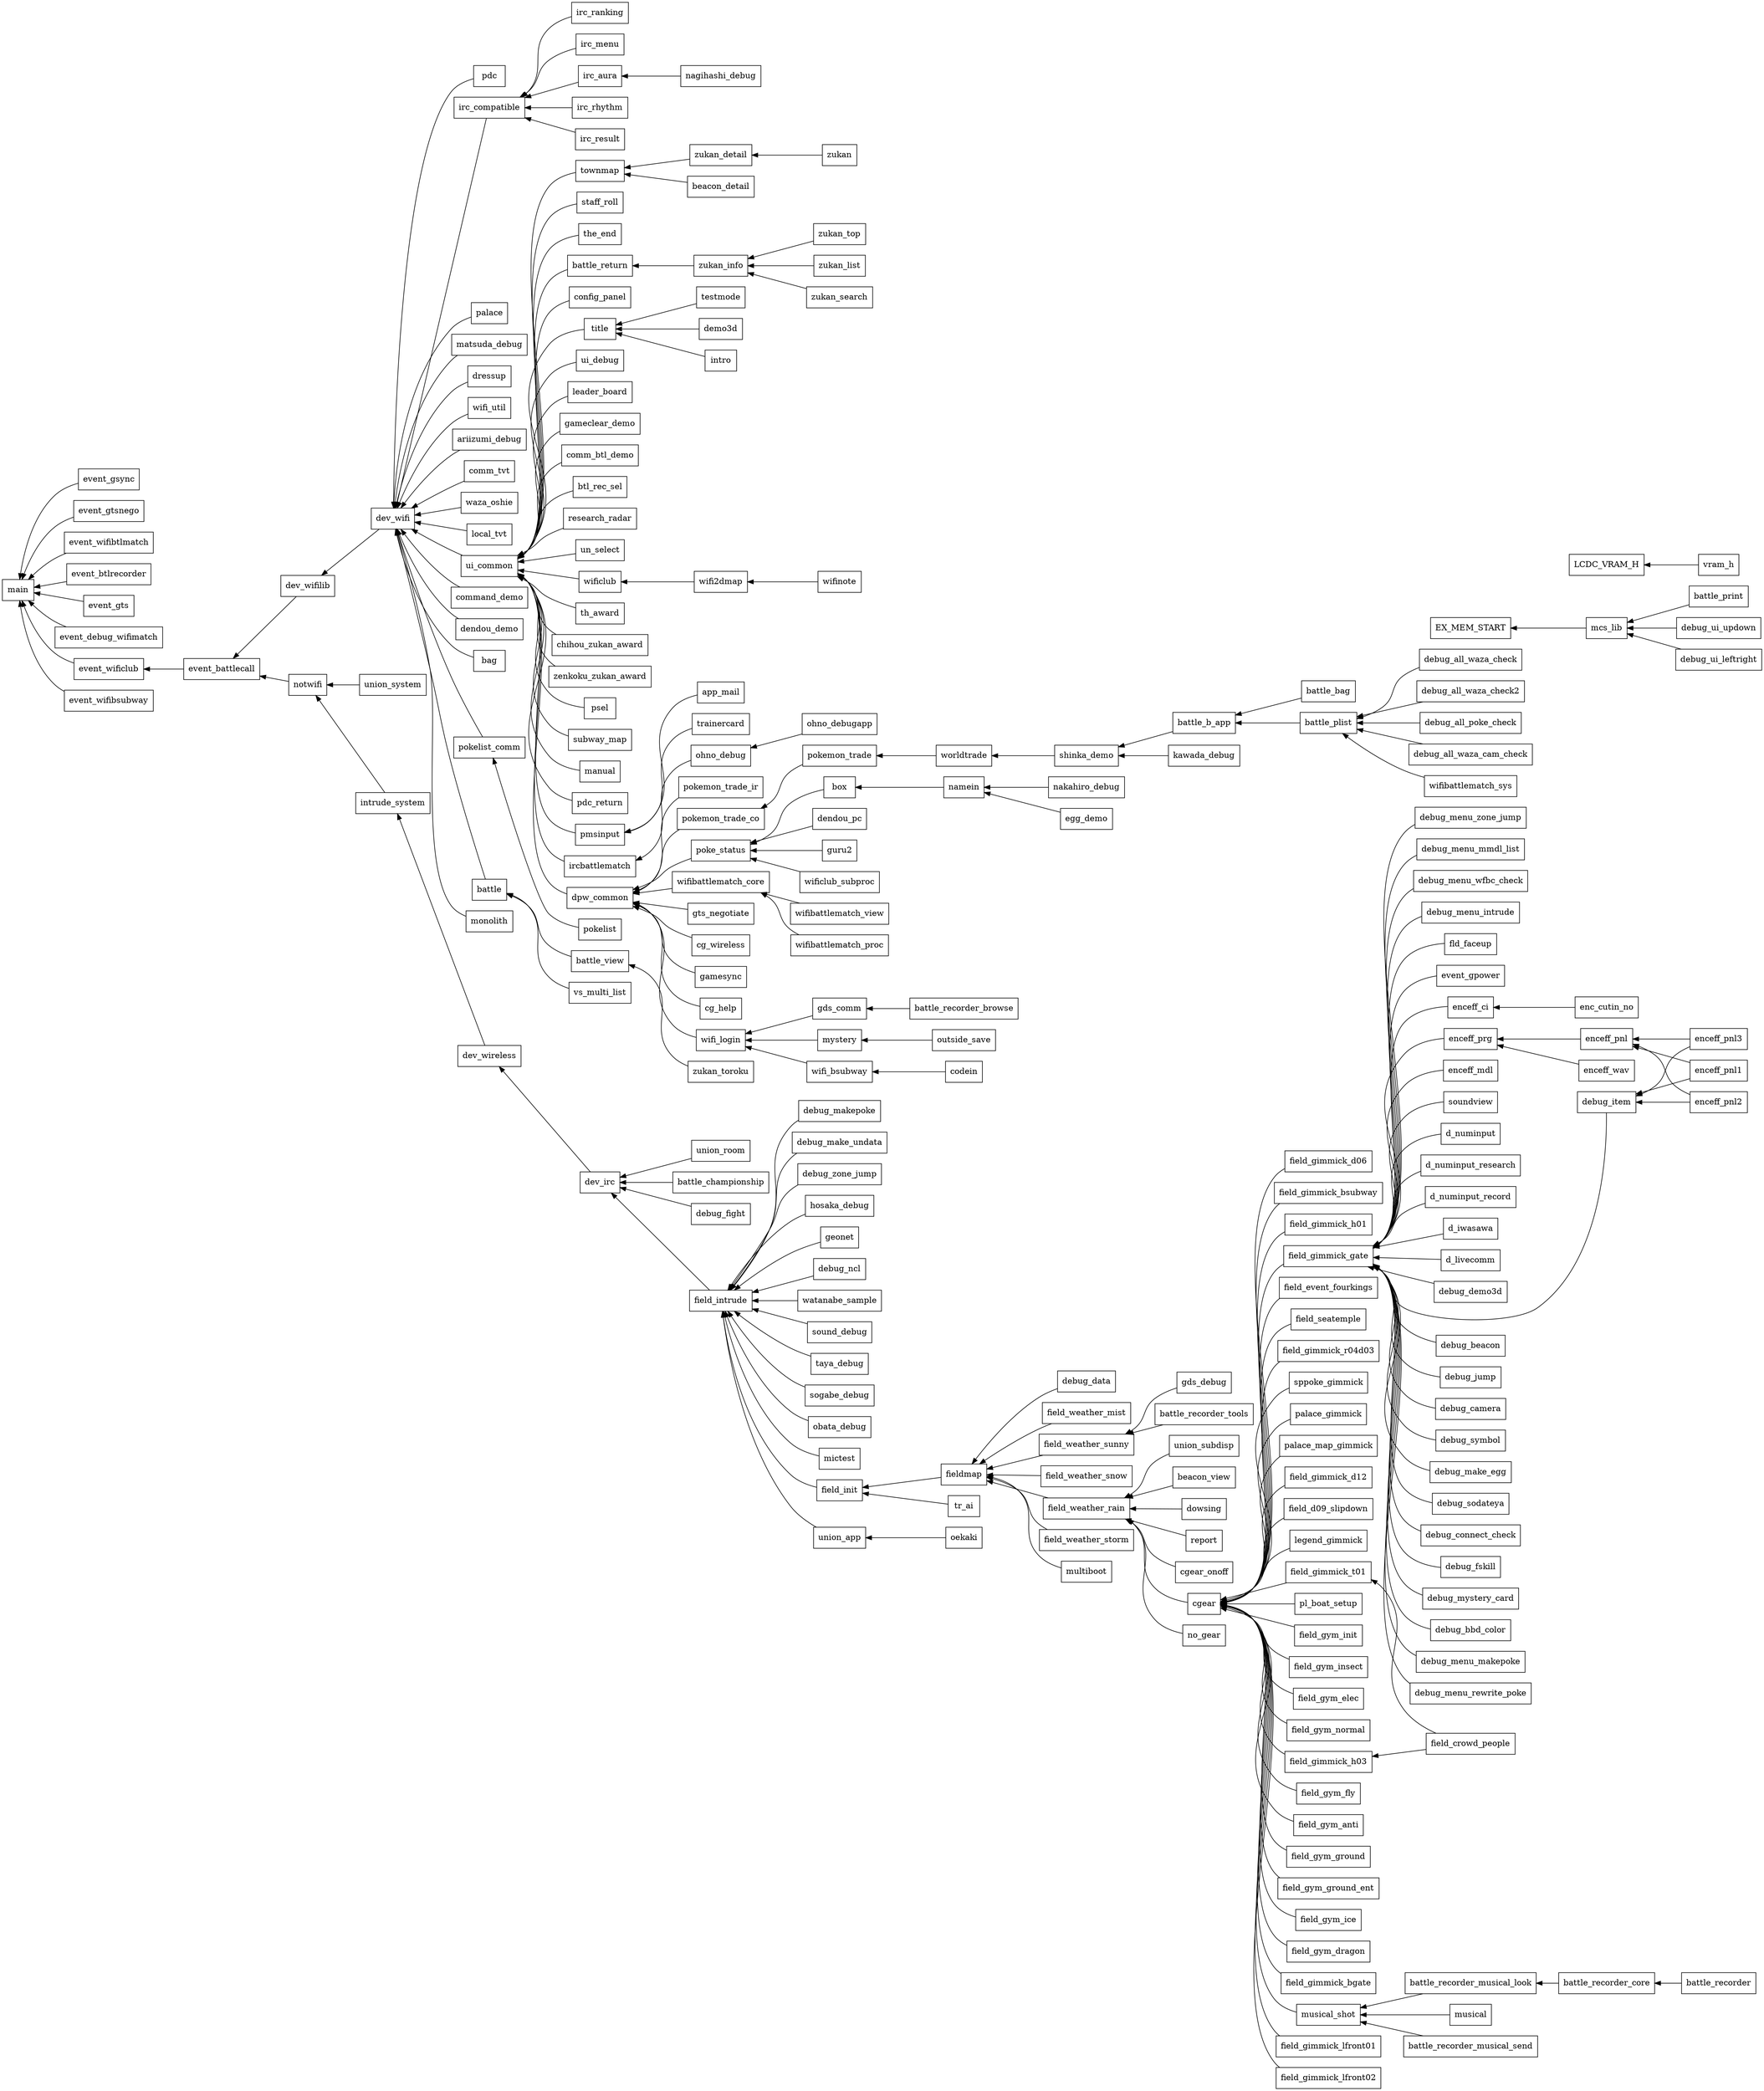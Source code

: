 
digraph G {
	graph [rankdir = RL];
	node [shape = box];
	event_gsync->main;
	event_gtsnego->main;
	event_wifibtlmatch->main;
	event_btlrecorder->main;
	event_gts->main;
	event_debug_wifimatch->main;
	event_wificlub->main;
	event_wifibsubway->main;
	event_battlecall->event_wificlub;
	dev_wifilib->event_battlecall;
	notwifi->event_battlecall;
	dev_wifi->dev_wifilib;
	intrude_system->notwifi;
	union_system->notwifi;
	dev_wireless->intrude_system;
	dev_irc->dev_wireless;
	field_intrude->dev_irc;
	union_room->dev_irc;
	battle_championship->dev_irc;
	debug_fight->dev_irc;
	watanabe_sample->field_intrude;
	sound_debug->field_intrude;
	taya_debug->field_intrude;
	sogabe_debug->field_intrude;
	obata_debug->field_intrude;
	mictest->field_intrude;
	field_init->field_intrude;
	union_app->field_intrude;
	debug_makepoke->field_intrude;
	debug_make_undata->field_intrude;
	debug_zone_jump->field_intrude;
	hosaka_debug->field_intrude;
	geonet->field_intrude;
	debug_ncl->field_intrude;
	fieldmap->field_init;
	tr_ai->field_init;
	oekaki->union_app;
	field_weather_sunny->fieldmap;
	field_weather_snow->fieldmap;
	field_weather_rain->fieldmap;
	field_weather_storm->fieldmap;
	multiboot->fieldmap;
	debug_data->fieldmap;
	field_weather_mist->fieldmap;
	matsuda_debug->dev_wifi;
	dressup->dev_wifi;
	wifi_util->dev_wifi;
	ariizumi_debug->dev_wifi;
	comm_tvt->dev_wifi;
	waza_oshie->dev_wifi;
	local_tvt->dev_wifi;
	ui_common->dev_wifi;
	command_demo->dev_wifi;
	dendou_demo->dev_wifi;
	bag->dev_wifi;
	pokelist_comm->dev_wifi;
	battle->dev_wifi;
	monolith->dev_wifi;
	pdc->dev_wifi;
	irc_compatible->dev_wifi;
	palace->dev_wifi;
	ircbattlematch->ui_common;
	dpw_common->ui_common;
	townmap->ui_common;
	staff_roll->ui_common;
	the_end->ui_common;
	battle_return->ui_common;
	config_panel->ui_common;
	title->ui_common;
	ui_debug->ui_common;
	leader_board->ui_common;
	gameclear_demo->ui_common;
	comm_btl_demo->ui_common;
	btl_rec_sel->ui_common;
	research_radar->ui_common;
	un_select->ui_common;
	wificlub->ui_common;
	th_award->ui_common;
	chihou_zukan_award->ui_common;
	zenkoku_zukan_award->ui_common;
	psel->ui_common;
	subway_map->ui_common;
	manual->ui_common;
	pdc_return->ui_common;
	pmsinput->ui_common;
	pokelist->pokelist_comm;
	battle_view->battle;
	vs_multi_list->battle;
	irc_result->irc_compatible;
	irc_ranking->irc_compatible;
	irc_menu->irc_compatible;
	irc_aura->irc_compatible;
	irc_rhythm->irc_compatible;
	nagihashi_debug->irc_aura;
	ohno_debug->ircbattlematch;
	poke_status->dpw_common;
	wifibattlematch_core->dpw_common;
	gts_negotiate->dpw_common;
	cg_wireless->dpw_common;
	gamesync->dpw_common;
	cg_help->dpw_common;
	wifi_login->dpw_common;
	pokemon_trade_ir->dpw_common;
	pokemon_trade_co->dpw_common;
	beacon_detail->townmap;
	zukan_detail->townmap;
	zukan_info->battle_return;
	intro->title;
	testmode->title;
	demo3d->title;
	wifi2dmap->wificlub;
	app_mail->pmsinput;
	trainercard->pmsinput;
	zukan_search->zukan_info;
	zukan_top->zukan_info;
	zukan_list->zukan_info;
	ohno_debugapp->ohno_debug;
	zukan->zukan_detail;
	wifinote->wifi2dmap;
	dendou_pc->poke_status;
	guru2->poke_status;
	wificlub_subproc->poke_status;
	box->poke_status;
	wifibattlematch_proc->wifibattlematch_core;
	wifibattlematch_view->wifibattlematch_core;
	gds_comm->wifi_login;
	mystery->wifi_login;
	wifi_bsubway->wifi_login;
	pokemon_trade->pokemon_trade_co;
	battle_recorder_browse->gds_comm;
	outside_save->mystery;
	codein->wifi_bsubway;
	worldtrade->pokemon_trade;
	namein->box;
	egg_demo->namein;
	nakahiro_debug->namein;
	shinka_demo->worldtrade;
	zukan_toroku->battle_view;
	gds_debug->field_weather_sunny;
	battle_recorder_tools->field_weather_sunny;
	report->field_weather_rain;
	cgear_onoff->field_weather_rain;
	cgear->field_weather_rain;
	no_gear->field_weather_rain;
	union_subdisp->field_weather_rain;
	beacon_view->field_weather_rain;
	dowsing->field_weather_rain;
	field_gimmick_r04d03->cgear;
	sppoke_gimmick->cgear;
	palace_gimmick->cgear;
	palace_map_gimmick->cgear;
	field_gimmick_d12->cgear;
	field_d09_slipdown->cgear;
	legend_gimmick->cgear;
	field_gimmick_t01->cgear;
	pl_boat_setup->cgear;
	field_gym_init->cgear;
	field_gym_insect->cgear;
	field_gym_elec->cgear;
	field_gym_normal->cgear;
	musical_shot->cgear;
	field_gym_fly->cgear;
	field_gym_anti->cgear;
	field_gym_ground->cgear;
	field_gym_ground_ent->cgear;
	field_gym_ice->cgear;
	field_gym_dragon->cgear;
	field_gimmick_bgate->cgear;
	field_gimmick_gate->cgear;
	field_gimmick_lfront01->cgear;
	field_gimmick_lfront02->cgear;
	field_gimmick_d06->cgear;
	field_gimmick_bsubway->cgear;
	field_gimmick_h01->cgear;
	field_gimmick_h03->cgear;
	field_event_fourkings->cgear;
	field_seatemple->cgear;
	field_crowd_people->field_gimmick_t01;
	musical->musical_shot;
	battle_recorder_musical_send->musical_shot;
	battle_recorder_musical_look->musical_shot;
	debug_menu_makepoke->field_gimmick_gate;
	debug_menu_rewrite_poke->field_gimmick_gate;
	debug_menu_zone_jump->field_gimmick_gate;
	debug_menu_mmdl_list->field_gimmick_gate;
	debug_menu_wfbc_check->field_gimmick_gate;
	debug_menu_intrude->field_gimmick_gate;
	fld_faceup->field_gimmick_gate;
	event_gpower->field_gimmick_gate;
	enceff_ci->field_gimmick_gate;
	enceff_prg->field_gimmick_gate;
	enceff_mdl->field_gimmick_gate;
	soundview->field_gimmick_gate;
	d_numinput->field_gimmick_gate;
	d_numinput_research->field_gimmick_gate;
	d_numinput_record->field_gimmick_gate;
	d_iwasawa->field_gimmick_gate;
	d_livecomm->field_gimmick_gate;
	debug_demo3d->field_gimmick_gate;
	debug_item->field_gimmick_gate;
	debug_beacon->field_gimmick_gate;
	debug_jump->field_gimmick_gate;
	debug_camera->field_gimmick_gate;
	debug_symbol->field_gimmick_gate;
	debug_make_egg->field_gimmick_gate;
	debug_sodateya->field_gimmick_gate;
	debug_connect_check->field_gimmick_gate;
	debug_fskill->field_gimmick_gate;
	debug_mystery_card->field_gimmick_gate;
	debug_bbd_color->field_gimmick_gate;
	field_crowd_people->field_gimmick_h03;
	kawada_debug->shinka_demo;
	battle_b_app->shinka_demo;
	enc_cutin_no->enceff_ci;
	enceff_wav->enceff_prg;
	enceff_pnl->enceff_prg;
	enceff_pnl3->debug_item;
	enceff_pnl1->debug_item;
	enceff_pnl2->debug_item;
	enceff_pnl3->enceff_pnl;
	enceff_pnl1->enceff_pnl;
	enceff_pnl2->enceff_pnl;
	battle_recorder_core->battle_recorder_musical_look;
	battle_recorder->battle_recorder_core;
	battle_bag->battle_b_app;
	battle_plist->battle_b_app;
	wifibattlematch_sys->battle_plist;
	debug_all_waza_check->battle_plist;
	debug_all_waza_check2->battle_plist;
	debug_all_poke_check->battle_plist;
	debug_all_waza_cam_check->battle_plist;
	mcs_lib->EX_MEM_START;
	battle_print->mcs_lib;
	debug_ui_updown->mcs_lib;
	debug_ui_leftright->mcs_lib;
	vram_h->LCDC_VRAM_H;
}
